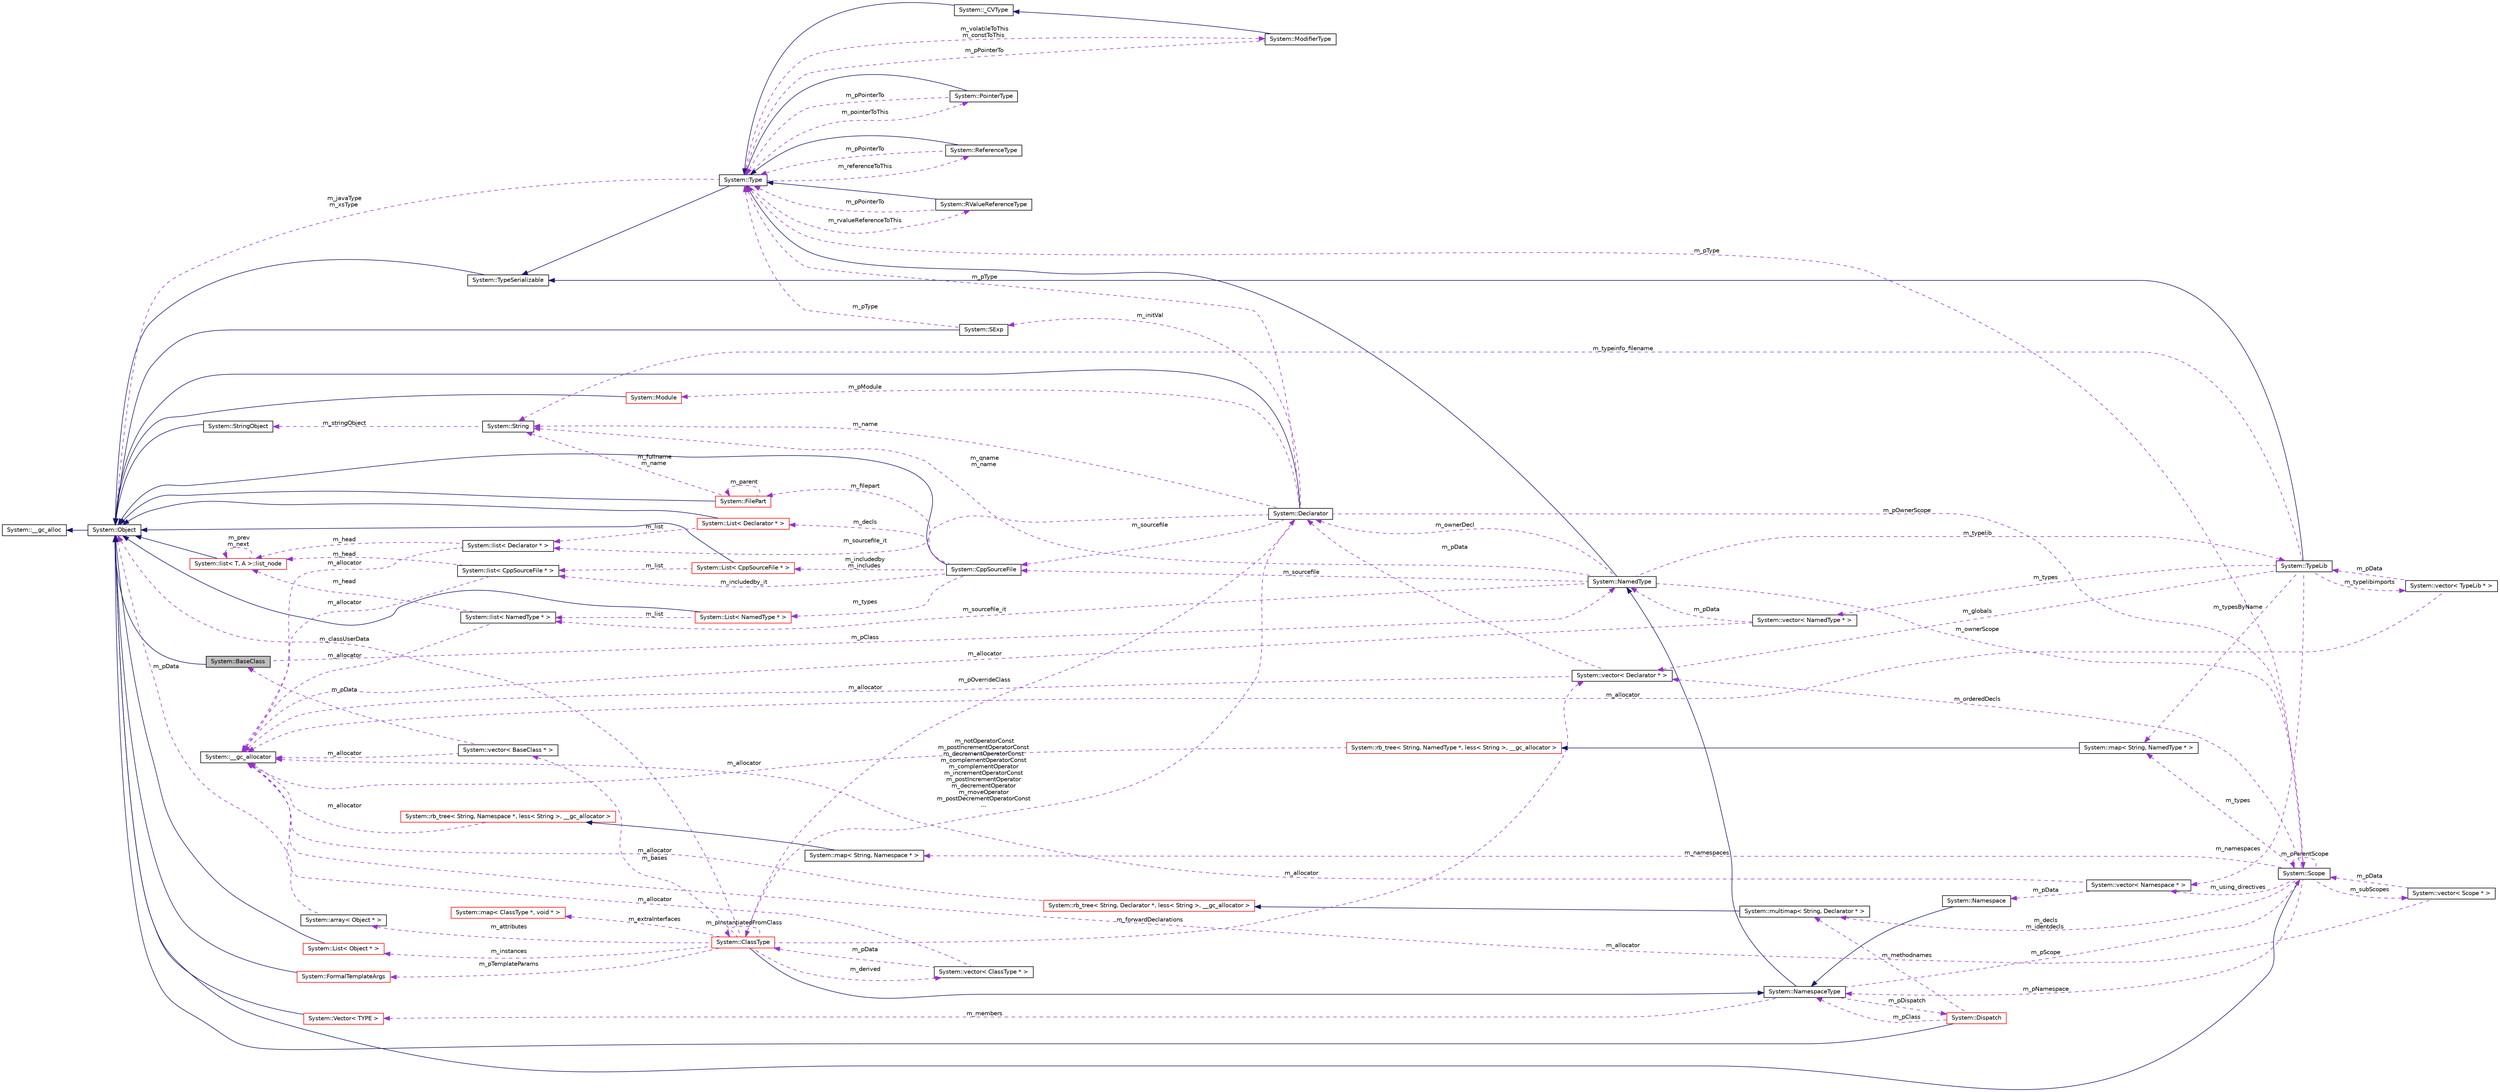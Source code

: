 digraph G
{
  edge [fontname="Helvetica",fontsize="10",labelfontname="Helvetica",labelfontsize="10"];
  node [fontname="Helvetica",fontsize="10",shape=record];
  rankdir="LR";
  Node1 [label="System::BaseClass",height=0.2,width=0.4,color="black", fillcolor="grey75", style="filled" fontcolor="black"];
  Node2 -> Node1 [dir="back",color="midnightblue",fontsize="10",style="solid",fontname="Helvetica"];
  Node2 [label="System::Object",height=0.2,width=0.4,color="black", fillcolor="white", style="filled",URL="$class_system_1_1_object.html"];
  Node3 -> Node2 [dir="back",color="midnightblue",fontsize="10",style="solid",fontname="Helvetica"];
  Node3 [label="System::__gc_alloc",height=0.2,width=0.4,color="black", fillcolor="white", style="filled",URL="$class_system_1_1____gc__alloc.html"];
  Node4 -> Node1 [dir="back",color="darkorchid3",fontsize="10",style="dashed",label=" m_pClass" ,fontname="Helvetica"];
  Node4 [label="System::NamedType",height=0.2,width=0.4,color="black", fillcolor="white", style="filled",URL="$class_system_1_1_named_type.html"];
  Node5 -> Node4 [dir="back",color="midnightblue",fontsize="10",style="solid",fontname="Helvetica"];
  Node5 [label="System::Type",height=0.2,width=0.4,color="black", fillcolor="white", style="filled",URL="$class_system_1_1_type.html"];
  Node6 -> Node5 [dir="back",color="midnightblue",fontsize="10",style="solid",fontname="Helvetica"];
  Node6 [label="System::TypeSerializable",height=0.2,width=0.4,color="black", fillcolor="white", style="filled",URL="$class_system_1_1_type_serializable.html"];
  Node2 -> Node6 [dir="back",color="midnightblue",fontsize="10",style="solid",fontname="Helvetica"];
  Node7 -> Node5 [dir="back",color="darkorchid3",fontsize="10",style="dashed",label=" m_pointerToThis" ,fontname="Helvetica"];
  Node7 [label="System::PointerType",height=0.2,width=0.4,color="black", fillcolor="white", style="filled",URL="$class_system_1_1_pointer_type.html"];
  Node5 -> Node7 [dir="back",color="midnightblue",fontsize="10",style="solid",fontname="Helvetica"];
  Node5 -> Node7 [dir="back",color="darkorchid3",fontsize="10",style="dashed",label=" m_pPointerTo" ,fontname="Helvetica"];
  Node8 -> Node5 [dir="back",color="darkorchid3",fontsize="10",style="dashed",label=" m_referenceToThis" ,fontname="Helvetica"];
  Node8 [label="System::ReferenceType",height=0.2,width=0.4,color="black", fillcolor="white", style="filled",URL="$class_system_1_1_reference_type.html"];
  Node5 -> Node8 [dir="back",color="midnightblue",fontsize="10",style="solid",fontname="Helvetica"];
  Node5 -> Node8 [dir="back",color="darkorchid3",fontsize="10",style="dashed",label=" m_pPointerTo" ,fontname="Helvetica"];
  Node9 -> Node5 [dir="back",color="darkorchid3",fontsize="10",style="dashed",label=" m_rvalueReferenceToThis" ,fontname="Helvetica"];
  Node9 [label="System::RValueReferenceType",height=0.2,width=0.4,color="black", fillcolor="white", style="filled",URL="$class_system_1_1_r_value_reference_type.html"];
  Node5 -> Node9 [dir="back",color="midnightblue",fontsize="10",style="solid",fontname="Helvetica"];
  Node5 -> Node9 [dir="back",color="darkorchid3",fontsize="10",style="dashed",label=" m_pPointerTo" ,fontname="Helvetica"];
  Node10 -> Node5 [dir="back",color="darkorchid3",fontsize="10",style="dashed",label=" m_volatileToThis\nm_constToThis" ,fontname="Helvetica"];
  Node10 [label="System::ModifierType",height=0.2,width=0.4,color="black", fillcolor="white", style="filled",URL="$class_system_1_1_modifier_type.html"];
  Node11 -> Node10 [dir="back",color="midnightblue",fontsize="10",style="solid",fontname="Helvetica"];
  Node11 [label="System::_CVType",height=0.2,width=0.4,color="black", fillcolor="white", style="filled",URL="$class_system_1_1___c_v_type.html"];
  Node5 -> Node11 [dir="back",color="midnightblue",fontsize="10",style="solid",fontname="Helvetica"];
  Node5 -> Node10 [dir="back",color="darkorchid3",fontsize="10",style="dashed",label=" m_pPointerTo" ,fontname="Helvetica"];
  Node2 -> Node5 [dir="back",color="darkorchid3",fontsize="10",style="dashed",label=" m_javaType\nm_xsType" ,fontname="Helvetica"];
  Node12 -> Node4 [dir="back",color="darkorchid3",fontsize="10",style="dashed",label=" m_ownerScope" ,fontname="Helvetica"];
  Node12 [label="System::Scope",height=0.2,width=0.4,color="black", fillcolor="white", style="filled",URL="$class_system_1_1_scope.html"];
  Node2 -> Node12 [dir="back",color="midnightblue",fontsize="10",style="solid",fontname="Helvetica"];
  Node5 -> Node12 [dir="back",color="darkorchid3",fontsize="10",style="dashed",label=" m_pType" ,fontname="Helvetica"];
  Node13 -> Node12 [dir="back",color="darkorchid3",fontsize="10",style="dashed",label=" m_subScopes" ,fontname="Helvetica"];
  Node13 [label="System::vector\< Scope * \>",height=0.2,width=0.4,color="black", fillcolor="white", style="filled",URL="$class_system_1_1vector.html"];
  Node12 -> Node13 [dir="back",color="darkorchid3",fontsize="10",style="dashed",label=" m_pData" ,fontname="Helvetica"];
  Node14 -> Node13 [dir="back",color="darkorchid3",fontsize="10",style="dashed",label=" m_allocator" ,fontname="Helvetica"];
  Node14 [label="System::__gc_allocator",height=0.2,width=0.4,color="black", fillcolor="white", style="filled",URL="$class_system_1_1____gc__allocator.html"];
  Node12 -> Node12 [dir="back",color="darkorchid3",fontsize="10",style="dashed",label=" m_pParentScope" ,fontname="Helvetica"];
  Node15 -> Node12 [dir="back",color="darkorchid3",fontsize="10",style="dashed",label=" m_decls\nm_identdecls" ,fontname="Helvetica"];
  Node15 [label="System::multimap\< String, Declarator * \>",height=0.2,width=0.4,color="black", fillcolor="white", style="filled",URL="$class_system_1_1multimap.html"];
  Node16 -> Node15 [dir="back",color="midnightblue",fontsize="10",style="solid",fontname="Helvetica"];
  Node16 [label="System::rb_tree\< String, Declarator *, less\< String \>, __gc_allocator \>",height=0.2,width=0.4,color="red", fillcolor="white", style="filled",URL="$class_system_1_1rb__tree.html"];
  Node14 -> Node16 [dir="back",color="darkorchid3",fontsize="10",style="dashed",label=" m_allocator" ,fontname="Helvetica"];
  Node17 -> Node12 [dir="back",color="darkorchid3",fontsize="10",style="dashed",label=" m_pNamespace" ,fontname="Helvetica"];
  Node17 [label="System::NamespaceType",height=0.2,width=0.4,color="black", fillcolor="white", style="filled",URL="$class_system_1_1_namespace_type.html"];
  Node4 -> Node17 [dir="back",color="midnightblue",fontsize="10",style="solid",fontname="Helvetica"];
  Node12 -> Node17 [dir="back",color="darkorchid3",fontsize="10",style="dashed",label=" m_pScope" ,fontname="Helvetica"];
  Node18 -> Node17 [dir="back",color="darkorchid3",fontsize="10",style="dashed",label=" m_members" ,fontname="Helvetica"];
  Node18 [label="System::Vector\< TYPE \>",height=0.2,width=0.4,color="red", fillcolor="white", style="filled",URL="$class_system_1_1_vector.html"];
  Node2 -> Node18 [dir="back",color="midnightblue",fontsize="10",style="solid",fontname="Helvetica"];
  Node19 -> Node17 [dir="back",color="darkorchid3",fontsize="10",style="dashed",label=" m_pDispatch" ,fontname="Helvetica"];
  Node19 [label="System::Dispatch",height=0.2,width=0.4,color="red", fillcolor="white", style="filled",URL="$class_system_1_1_dispatch.html"];
  Node2 -> Node19 [dir="back",color="midnightblue",fontsize="10",style="solid",fontname="Helvetica"];
  Node15 -> Node19 [dir="back",color="darkorchid3",fontsize="10",style="dashed",label=" m_methodnames" ,fontname="Helvetica"];
  Node17 -> Node19 [dir="back",color="darkorchid3",fontsize="10",style="dashed",label=" m_pClass" ,fontname="Helvetica"];
  Node20 -> Node12 [dir="back",color="darkorchid3",fontsize="10",style="dashed",label=" m_namespaces" ,fontname="Helvetica"];
  Node20 [label="System::map\< String, Namespace * \>",height=0.2,width=0.4,color="black", fillcolor="white", style="filled",URL="$class_system_1_1map.html"];
  Node21 -> Node20 [dir="back",color="midnightblue",fontsize="10",style="solid",fontname="Helvetica"];
  Node21 [label="System::rb_tree\< String, Namespace *, less\< String \>, __gc_allocator \>",height=0.2,width=0.4,color="red", fillcolor="white", style="filled",URL="$class_system_1_1rb__tree.html"];
  Node14 -> Node21 [dir="back",color="darkorchid3",fontsize="10",style="dashed",label=" m_allocator" ,fontname="Helvetica"];
  Node22 -> Node12 [dir="back",color="darkorchid3",fontsize="10",style="dashed",label=" m_using_directives" ,fontname="Helvetica"];
  Node22 [label="System::vector\< Namespace * \>",height=0.2,width=0.4,color="black", fillcolor="white", style="filled",URL="$class_system_1_1vector.html"];
  Node14 -> Node22 [dir="back",color="darkorchid3",fontsize="10",style="dashed",label=" m_allocator" ,fontname="Helvetica"];
  Node23 -> Node22 [dir="back",color="darkorchid3",fontsize="10",style="dashed",label=" m_pData" ,fontname="Helvetica"];
  Node23 [label="System::Namespace",height=0.2,width=0.4,color="black", fillcolor="white", style="filled",URL="$class_system_1_1_namespace.html"];
  Node17 -> Node23 [dir="back",color="midnightblue",fontsize="10",style="solid",fontname="Helvetica"];
  Node24 -> Node12 [dir="back",color="darkorchid3",fontsize="10",style="dashed",label=" m_orderedDecls" ,fontname="Helvetica"];
  Node24 [label="System::vector\< Declarator * \>",height=0.2,width=0.4,color="black", fillcolor="white", style="filled",URL="$class_system_1_1vector.html"];
  Node14 -> Node24 [dir="back",color="darkorchid3",fontsize="10",style="dashed",label=" m_allocator" ,fontname="Helvetica"];
  Node25 -> Node24 [dir="back",color="darkorchid3",fontsize="10",style="dashed",label=" m_pData" ,fontname="Helvetica"];
  Node25 [label="System::Declarator",height=0.2,width=0.4,color="black", fillcolor="white", style="filled",URL="$class_system_1_1_declarator.html"];
  Node2 -> Node25 [dir="back",color="midnightblue",fontsize="10",style="solid",fontname="Helvetica"];
  Node5 -> Node25 [dir="back",color="darkorchid3",fontsize="10",style="dashed",label=" m_pType" ,fontname="Helvetica"];
  Node12 -> Node25 [dir="back",color="darkorchid3",fontsize="10",style="dashed",label=" m_pOwnerScope" ,fontname="Helvetica"];
  Node26 -> Node25 [dir="back",color="darkorchid3",fontsize="10",style="dashed",label=" m_initVal" ,fontname="Helvetica"];
  Node26 [label="System::SExp",height=0.2,width=0.4,color="black", fillcolor="white", style="filled",URL="$class_system_1_1_s_exp.html"];
  Node2 -> Node26 [dir="back",color="midnightblue",fontsize="10",style="solid",fontname="Helvetica"];
  Node5 -> Node26 [dir="back",color="darkorchid3",fontsize="10",style="dashed",label=" m_pType" ,fontname="Helvetica"];
  Node27 -> Node25 [dir="back",color="darkorchid3",fontsize="10",style="dashed",label=" m_sourcefile" ,fontname="Helvetica"];
  Node27 [label="System::CppSourceFile",height=0.2,width=0.4,color="black", fillcolor="white", style="filled",URL="$class_system_1_1_cpp_source_file.html"];
  Node2 -> Node27 [dir="back",color="midnightblue",fontsize="10",style="solid",fontname="Helvetica"];
  Node28 -> Node27 [dir="back",color="darkorchid3",fontsize="10",style="dashed",label=" m_filepart" ,fontname="Helvetica"];
  Node28 [label="System::FilePart",height=0.2,width=0.4,color="red", fillcolor="white", style="filled",URL="$class_system_1_1_file_part.html"];
  Node2 -> Node28 [dir="back",color="midnightblue",fontsize="10",style="solid",fontname="Helvetica"];
  Node28 -> Node28 [dir="back",color="darkorchid3",fontsize="10",style="dashed",label=" m_parent" ,fontname="Helvetica"];
  Node29 -> Node28 [dir="back",color="darkorchid3",fontsize="10",style="dashed",label=" m_fullname\nm_name" ,fontname="Helvetica"];
  Node29 [label="System::String",height=0.2,width=0.4,color="black", fillcolor="white", style="filled",URL="$class_system_1_1_string.html"];
  Node30 -> Node29 [dir="back",color="darkorchid3",fontsize="10",style="dashed",label=" m_stringObject" ,fontname="Helvetica"];
  Node30 [label="System::StringObject",height=0.2,width=0.4,color="black", fillcolor="white", style="filled",URL="$class_system_1_1_string_object.html"];
  Node2 -> Node30 [dir="back",color="midnightblue",fontsize="10",style="solid",fontname="Helvetica"];
  Node31 -> Node27 [dir="back",color="darkorchid3",fontsize="10",style="dashed",label=" m_types" ,fontname="Helvetica"];
  Node31 [label="System::List\< NamedType * \>",height=0.2,width=0.4,color="red", fillcolor="white", style="filled",URL="$class_system_1_1_list.html"];
  Node2 -> Node31 [dir="back",color="midnightblue",fontsize="10",style="solid",fontname="Helvetica"];
  Node32 -> Node31 [dir="back",color="darkorchid3",fontsize="10",style="dashed",label=" m_list" ,fontname="Helvetica"];
  Node32 [label="System::list\< NamedType * \>",height=0.2,width=0.4,color="black", fillcolor="white", style="filled",URL="$class_system_1_1list.html"];
  Node14 -> Node32 [dir="back",color="darkorchid3",fontsize="10",style="dashed",label=" m_allocator" ,fontname="Helvetica"];
  Node33 -> Node32 [dir="back",color="darkorchid3",fontsize="10",style="dashed",label=" m_head" ,fontname="Helvetica"];
  Node33 [label="System::list\< T, A \>::list_node",height=0.2,width=0.4,color="red", fillcolor="white", style="filled",URL="$class_system_1_1list_1_1list__node.html"];
  Node2 -> Node33 [dir="back",color="midnightblue",fontsize="10",style="solid",fontname="Helvetica"];
  Node33 -> Node33 [dir="back",color="darkorchid3",fontsize="10",style="dashed",label=" m_prev\nm_next" ,fontname="Helvetica"];
  Node34 -> Node27 [dir="back",color="darkorchid3",fontsize="10",style="dashed",label=" m_includedby\nm_includes" ,fontname="Helvetica"];
  Node34 [label="System::List\< CppSourceFile * \>",height=0.2,width=0.4,color="red", fillcolor="white", style="filled",URL="$class_system_1_1_list.html"];
  Node2 -> Node34 [dir="back",color="midnightblue",fontsize="10",style="solid",fontname="Helvetica"];
  Node35 -> Node34 [dir="back",color="darkorchid3",fontsize="10",style="dashed",label=" m_list" ,fontname="Helvetica"];
  Node35 [label="System::list\< CppSourceFile * \>",height=0.2,width=0.4,color="black", fillcolor="white", style="filled",URL="$class_system_1_1list.html"];
  Node14 -> Node35 [dir="back",color="darkorchid3",fontsize="10",style="dashed",label=" m_allocator" ,fontname="Helvetica"];
  Node33 -> Node35 [dir="back",color="darkorchid3",fontsize="10",style="dashed",label=" m_head" ,fontname="Helvetica"];
  Node35 -> Node27 [dir="back",color="darkorchid3",fontsize="10",style="dashed",label=" m_includedby_it" ,fontname="Helvetica"];
  Node36 -> Node27 [dir="back",color="darkorchid3",fontsize="10",style="dashed",label=" m_decls" ,fontname="Helvetica"];
  Node36 [label="System::List\< Declarator * \>",height=0.2,width=0.4,color="red", fillcolor="white", style="filled",URL="$class_system_1_1_list.html"];
  Node2 -> Node36 [dir="back",color="midnightblue",fontsize="10",style="solid",fontname="Helvetica"];
  Node37 -> Node36 [dir="back",color="darkorchid3",fontsize="10",style="dashed",label=" m_list" ,fontname="Helvetica"];
  Node37 [label="System::list\< Declarator * \>",height=0.2,width=0.4,color="black", fillcolor="white", style="filled",URL="$class_system_1_1list.html"];
  Node14 -> Node37 [dir="back",color="darkorchid3",fontsize="10",style="dashed",label=" m_allocator" ,fontname="Helvetica"];
  Node33 -> Node37 [dir="back",color="darkorchid3",fontsize="10",style="dashed",label=" m_head" ,fontname="Helvetica"];
  Node38 -> Node25 [dir="back",color="darkorchid3",fontsize="10",style="dashed",label=" m_pOverrideClass" ,fontname="Helvetica"];
  Node38 [label="System::ClassType",height=0.2,width=0.4,color="red", fillcolor="white", style="filled",URL="$class_system_1_1_class_type.html"];
  Node17 -> Node38 [dir="back",color="midnightblue",fontsize="10",style="solid",fontname="Helvetica"];
  Node39 -> Node38 [dir="back",color="darkorchid3",fontsize="10",style="dashed",label=" m_attributes" ,fontname="Helvetica"];
  Node39 [label="System::array\< Object * \>",height=0.2,width=0.4,color="black", fillcolor="white", style="filled",URL="$class_system_1_1array.html"];
  Node2 -> Node39 [dir="back",color="darkorchid3",fontsize="10",style="dashed",label=" m_pData" ,fontname="Helvetica"];
  Node40 -> Node38 [dir="back",color="darkorchid3",fontsize="10",style="dashed",label=" m_instances" ,fontname="Helvetica"];
  Node40 [label="System::List\< Object * \>",height=0.2,width=0.4,color="red", fillcolor="white", style="filled",URL="$class_system_1_1_list.html"];
  Node2 -> Node40 [dir="back",color="midnightblue",fontsize="10",style="solid",fontname="Helvetica"];
  Node41 -> Node38 [dir="back",color="darkorchid3",fontsize="10",style="dashed",label=" m_bases" ,fontname="Helvetica"];
  Node41 [label="System::vector\< BaseClass * \>",height=0.2,width=0.4,color="black", fillcolor="white", style="filled",URL="$class_system_1_1vector.html"];
  Node1 -> Node41 [dir="back",color="darkorchid3",fontsize="10",style="dashed",label=" m_pData" ,fontname="Helvetica"];
  Node14 -> Node41 [dir="back",color="darkorchid3",fontsize="10",style="dashed",label=" m_allocator" ,fontname="Helvetica"];
  Node42 -> Node38 [dir="back",color="darkorchid3",fontsize="10",style="dashed",label=" m_derived" ,fontname="Helvetica"];
  Node42 [label="System::vector\< ClassType * \>",height=0.2,width=0.4,color="black", fillcolor="white", style="filled",URL="$class_system_1_1vector.html"];
  Node14 -> Node42 [dir="back",color="darkorchid3",fontsize="10",style="dashed",label=" m_allocator" ,fontname="Helvetica"];
  Node38 -> Node42 [dir="back",color="darkorchid3",fontsize="10",style="dashed",label=" m_pData" ,fontname="Helvetica"];
  Node43 -> Node38 [dir="back",color="darkorchid3",fontsize="10",style="dashed",label=" m_extraInterfaces" ,fontname="Helvetica"];
  Node43 [label="System::map\< ClassType *, void * \>",height=0.2,width=0.4,color="red", fillcolor="white", style="filled",URL="$class_system_1_1map.html"];
  Node25 -> Node38 [dir="back",color="darkorchid3",fontsize="10",style="dashed",label=" m_notOperatorConst\nm_postIncrementOperatorConst\nm_decrementOperatorConst\nm_complementOperatorConst\nm_complementOperator\nm_incrementOperatorConst\nm_postIncrementOperator\nm_decrementOperator\nm_moveOperator\nm_postDecrementOperatorConst\n..." ,fontname="Helvetica"];
  Node44 -> Node38 [dir="back",color="darkorchid3",fontsize="10",style="dashed",label=" m_pTemplateParams" ,fontname="Helvetica"];
  Node44 [label="System::FormalTemplateArgs",height=0.2,width=0.4,color="red", fillcolor="white", style="filled",URL="$class_system_1_1_formal_template_args.html"];
  Node2 -> Node44 [dir="back",color="midnightblue",fontsize="10",style="solid",fontname="Helvetica"];
  Node38 -> Node38 [dir="back",color="darkorchid3",fontsize="10",style="dashed",label=" m_pInstantiatedFromClass" ,fontname="Helvetica"];
  Node2 -> Node38 [dir="back",color="darkorchid3",fontsize="10",style="dashed",label=" m_classUserData" ,fontname="Helvetica"];
  Node24 -> Node38 [dir="back",color="darkorchid3",fontsize="10",style="dashed",label=" m_forwardDeclarations" ,fontname="Helvetica"];
  Node29 -> Node25 [dir="back",color="darkorchid3",fontsize="10",style="dashed",label=" m_name" ,fontname="Helvetica"];
  Node45 -> Node25 [dir="back",color="darkorchid3",fontsize="10",style="dashed",label=" m_pModule" ,fontname="Helvetica"];
  Node45 [label="System::Module",height=0.2,width=0.4,color="red", fillcolor="white", style="filled",URL="$class_system_1_1_module.html"];
  Node2 -> Node45 [dir="back",color="midnightblue",fontsize="10",style="solid",fontname="Helvetica"];
  Node37 -> Node25 [dir="back",color="darkorchid3",fontsize="10",style="dashed",label=" m_sourcefile_it" ,fontname="Helvetica"];
  Node46 -> Node12 [dir="back",color="darkorchid3",fontsize="10",style="dashed",label=" m_types" ,fontname="Helvetica"];
  Node46 [label="System::map\< String, NamedType * \>",height=0.2,width=0.4,color="black", fillcolor="white", style="filled",URL="$class_system_1_1map.html"];
  Node47 -> Node46 [dir="back",color="midnightblue",fontsize="10",style="solid",fontname="Helvetica"];
  Node47 [label="System::rb_tree\< String, NamedType *, less\< String \>, __gc_allocator \>",height=0.2,width=0.4,color="red", fillcolor="white", style="filled",URL="$class_system_1_1rb__tree.html"];
  Node14 -> Node47 [dir="back",color="darkorchid3",fontsize="10",style="dashed",label=" m_allocator" ,fontname="Helvetica"];
  Node25 -> Node4 [dir="back",color="darkorchid3",fontsize="10",style="dashed",label=" m_ownerDecl" ,fontname="Helvetica"];
  Node27 -> Node4 [dir="back",color="darkorchid3",fontsize="10",style="dashed",label=" m_sourcefile" ,fontname="Helvetica"];
  Node32 -> Node4 [dir="back",color="darkorchid3",fontsize="10",style="dashed",label=" m_sourcefile_it" ,fontname="Helvetica"];
  Node29 -> Node4 [dir="back",color="darkorchid3",fontsize="10",style="dashed",label=" m_qname\nm_name" ,fontname="Helvetica"];
  Node48 -> Node4 [dir="back",color="darkorchid3",fontsize="10",style="dashed",label=" m_typelib" ,fontname="Helvetica"];
  Node48 [label="System::TypeLib",height=0.2,width=0.4,color="black", fillcolor="white", style="filled",URL="$class_system_1_1_type_lib.html"];
  Node6 -> Node48 [dir="back",color="midnightblue",fontsize="10",style="solid",fontname="Helvetica"];
  Node49 -> Node48 [dir="back",color="darkorchid3",fontsize="10",style="dashed",label=" m_typelibimports" ,fontname="Helvetica"];
  Node49 [label="System::vector\< TypeLib * \>",height=0.2,width=0.4,color="black", fillcolor="white", style="filled",URL="$class_system_1_1vector.html"];
  Node14 -> Node49 [dir="back",color="darkorchid3",fontsize="10",style="dashed",label=" m_allocator" ,fontname="Helvetica"];
  Node48 -> Node49 [dir="back",color="darkorchid3",fontsize="10",style="dashed",label=" m_pData" ,fontname="Helvetica"];
  Node22 -> Node48 [dir="back",color="darkorchid3",fontsize="10",style="dashed",label=" m_namespaces" ,fontname="Helvetica"];
  Node29 -> Node48 [dir="back",color="darkorchid3",fontsize="10",style="dashed",label=" m_typeinfo_filename" ,fontname="Helvetica"];
  Node24 -> Node48 [dir="back",color="darkorchid3",fontsize="10",style="dashed",label=" m_globals" ,fontname="Helvetica"];
  Node46 -> Node48 [dir="back",color="darkorchid3",fontsize="10",style="dashed",label=" m_typesByName" ,fontname="Helvetica"];
  Node50 -> Node48 [dir="back",color="darkorchid3",fontsize="10",style="dashed",label=" m_types" ,fontname="Helvetica"];
  Node50 [label="System::vector\< NamedType * \>",height=0.2,width=0.4,color="black", fillcolor="white", style="filled",URL="$class_system_1_1vector.html"];
  Node14 -> Node50 [dir="back",color="darkorchid3",fontsize="10",style="dashed",label=" m_allocator" ,fontname="Helvetica"];
  Node4 -> Node50 [dir="back",color="darkorchid3",fontsize="10",style="dashed",label=" m_pData" ,fontname="Helvetica"];
}
